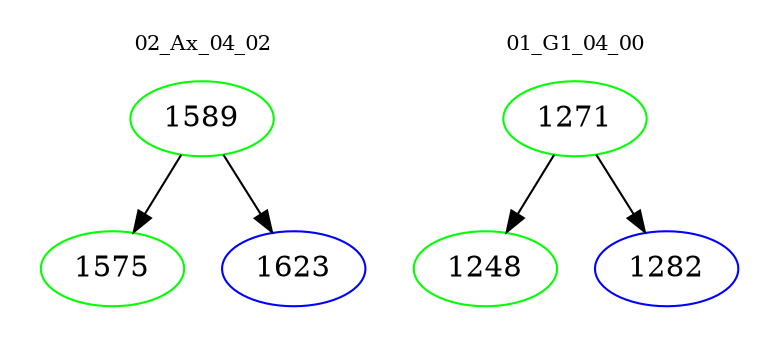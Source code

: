 digraph{
subgraph cluster_0 {
color = white
label = "02_Ax_04_02";
fontsize=10;
T0_1589 [label="1589", color="green"]
T0_1589 -> T0_1575 [color="black"]
T0_1575 [label="1575", color="green"]
T0_1589 -> T0_1623 [color="black"]
T0_1623 [label="1623", color="blue"]
}
subgraph cluster_1 {
color = white
label = "01_G1_04_00";
fontsize=10;
T1_1271 [label="1271", color="green"]
T1_1271 -> T1_1248 [color="black"]
T1_1248 [label="1248", color="green"]
T1_1271 -> T1_1282 [color="black"]
T1_1282 [label="1282", color="blue"]
}
}
